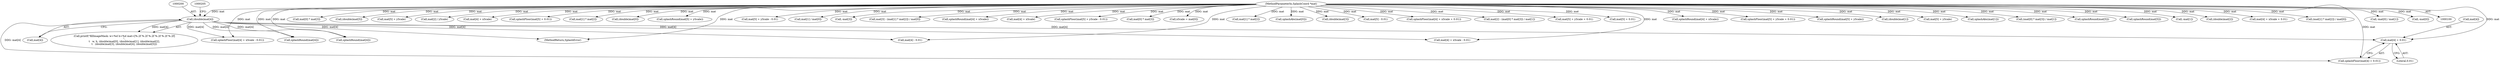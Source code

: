 digraph "0_poppler_9cf2325fb22f812b31858e519411f57747d39bd8_1@array" {
"1000408" [label="(Call,mat[4] + 0.01)"];
"1000199" [label="(Call,(double)mat[4])"];
"1000105" [label="(MethodParameterIn,SplashCoord *mat)"];
"1000346" [label="(Call,splashRound(mat[4]))"];
"1000223" [label="(Call,mat[0] * mat[3])"];
"1000204" [label="(Call,(double)mat[5])"];
"1000449" [label="(Call,mat[5] + yScale)"];
"1000322" [label="(Call,mat[2] / yScale)"];
"1000354" [label="(Call,mat[4] + xScale)"];
"1000502" [label="(Call,splashFloor(mat[5] + 0.01))"];
"1000230" [label="(Call,mat[1] * mat[2])"];
"1000179" [label="(Call,(double)mat[0])"];
"1000467" [label="(Call,splashRound(mat[5] + yScale))"];
"1001280" [label="(MethodReturn,SplashError)"];
"1000511" [label="(Call,mat[5] + yScale - 0.01)"];
"1000329" [label="(Call,mat[1] / mat[0])"];
"1000281" [label="(Call,-mat[3])"];
"1000305" [label="(Call,mat[3] - (mat[1] * mat[2]) / mat[0])"];
"1000372" [label="(Call,splashRound(mat[4] + xScale))"];
"1000373" [label="(Call,mat[4] + xScale)"];
"1000510" [label="(Call,splashFloor(mat[5] + yScale - 0.01))"];
"1000415" [label="(Call,splashFloor(mat[4] + xScale - 0.01))"];
"1000201" [label="(Call,mat[4])"];
"1000105" [label="(MethodParameterIn,SplashCoord *mat)"];
"1000268" [label="(Call,mat[0] * mat[3])"];
"1000298" [label="(Call,xScale = mat[0])"];
"1000365" [label="(Call,splashRound(mat[4]))"];
"1000310" [label="(Call,mat[1] * mat[2])"];
"1000248" [label="(Call,splashAbs(mat[0]))"];
"1000412" [label="(Literal,0.01)"];
"1000194" [label="(Call,(double)mat[3])"];
"1000175" [label="(Call,printf(\"fillImageMask: w=%d h=%d mat=[%.2f %.2f %.2f %.2f %.2f %.2f]\n\",\n\t   w, h, (double)mat[0], (double)mat[1], (double)mat[2],\n\t   (double)mat[3], (double)mat[4], (double)mat[5]))"];
"1000483" [label="(Call,mat[5] - 0.01)"];
"1000395" [label="(Call,splashFloor(mat[4] + xScale + 0.01))"];
"1000263" [label="(Call,mat[2] - (mat[0] * mat[3]) / mat[1])"];
"1000407" [label="(Call,splashFloor(mat[4] + 0.01))"];
"1000199" [label="(Call,(double)mat[4])"];
"1000491" [label="(Call,mat[5] + yScale + 0.01)"];
"1000503" [label="(Call,mat[5] + 0.01)"];
"1000388" [label="(Call,mat[4] - 0.01)"];
"1000353" [label="(Call,splashRound(mat[4] + xScale))"];
"1000490" [label="(Call,splashFloor(mat[5] + yScale + 0.01))"];
"1000448" [label="(Call,splashRound(mat[5] + yScale))"];
"1000184" [label="(Call,(double)mat[1])"];
"1000468" [label="(Call,mat[5] + yScale)"];
"1000244" [label="(Call,splashAbs(mat[1]))"];
"1000267" [label="(Call,(mat[0] * mat[3]) / mat[1])"];
"1000460" [label="(Call,splashRound(mat[5]))"];
"1000408" [label="(Call,mat[4] + 0.01)"];
"1000441" [label="(Call,splashRound(mat[5]))"];
"1000257" [label="(Call,-mat[1])"];
"1000189" [label="(Call,(double)mat[2])"];
"1000396" [label="(Call,mat[4] + xScale + 0.01)"];
"1000409" [label="(Call,mat[4])"];
"1000309" [label="(Call,(mat[1] * mat[2]) / mat[0])"];
"1000416" [label="(Call,mat[4] + xScale - 0.01)"];
"1000288" [label="(Call,-mat[0] / mat[1])"];
"1000289" [label="(Call,-mat[0])"];
"1000408" -> "1000407"  [label="AST: "];
"1000408" -> "1000412"  [label="CFG: "];
"1000409" -> "1000408"  [label="AST: "];
"1000412" -> "1000408"  [label="AST: "];
"1000407" -> "1000408"  [label="CFG: "];
"1000199" -> "1000408"  [label="DDG: mat[4]"];
"1000105" -> "1000408"  [label="DDG: mat"];
"1000199" -> "1000175"  [label="AST: "];
"1000199" -> "1000201"  [label="CFG: "];
"1000200" -> "1000199"  [label="AST: "];
"1000201" -> "1000199"  [label="AST: "];
"1000205" -> "1000199"  [label="CFG: "];
"1000199" -> "1001280"  [label="DDG: mat[4]"];
"1000199" -> "1000175"  [label="DDG: mat[4]"];
"1000105" -> "1000199"  [label="DDG: mat"];
"1000199" -> "1000346"  [label="DDG: mat[4]"];
"1000199" -> "1000365"  [label="DDG: mat[4]"];
"1000199" -> "1000388"  [label="DDG: mat[4]"];
"1000199" -> "1000407"  [label="DDG: mat[4]"];
"1000199" -> "1000415"  [label="DDG: mat[4]"];
"1000199" -> "1000416"  [label="DDG: mat[4]"];
"1000105" -> "1000100"  [label="AST: "];
"1000105" -> "1001280"  [label="DDG: mat"];
"1000105" -> "1000179"  [label="DDG: mat"];
"1000105" -> "1000184"  [label="DDG: mat"];
"1000105" -> "1000189"  [label="DDG: mat"];
"1000105" -> "1000194"  [label="DDG: mat"];
"1000105" -> "1000204"  [label="DDG: mat"];
"1000105" -> "1000223"  [label="DDG: mat"];
"1000105" -> "1000230"  [label="DDG: mat"];
"1000105" -> "1000244"  [label="DDG: mat"];
"1000105" -> "1000248"  [label="DDG: mat"];
"1000105" -> "1000257"  [label="DDG: mat"];
"1000105" -> "1000263"  [label="DDG: mat"];
"1000105" -> "1000268"  [label="DDG: mat"];
"1000105" -> "1000267"  [label="DDG: mat"];
"1000105" -> "1000281"  [label="DDG: mat"];
"1000105" -> "1000289"  [label="DDG: mat"];
"1000105" -> "1000288"  [label="DDG: mat"];
"1000105" -> "1000298"  [label="DDG: mat"];
"1000105" -> "1000305"  [label="DDG: mat"];
"1000105" -> "1000310"  [label="DDG: mat"];
"1000105" -> "1000309"  [label="DDG: mat"];
"1000105" -> "1000322"  [label="DDG: mat"];
"1000105" -> "1000329"  [label="DDG: mat"];
"1000105" -> "1000346"  [label="DDG: mat"];
"1000105" -> "1000353"  [label="DDG: mat"];
"1000105" -> "1000354"  [label="DDG: mat"];
"1000105" -> "1000365"  [label="DDG: mat"];
"1000105" -> "1000372"  [label="DDG: mat"];
"1000105" -> "1000373"  [label="DDG: mat"];
"1000105" -> "1000388"  [label="DDG: mat"];
"1000105" -> "1000395"  [label="DDG: mat"];
"1000105" -> "1000396"  [label="DDG: mat"];
"1000105" -> "1000407"  [label="DDG: mat"];
"1000105" -> "1000415"  [label="DDG: mat"];
"1000105" -> "1000416"  [label="DDG: mat"];
"1000105" -> "1000441"  [label="DDG: mat"];
"1000105" -> "1000448"  [label="DDG: mat"];
"1000105" -> "1000449"  [label="DDG: mat"];
"1000105" -> "1000460"  [label="DDG: mat"];
"1000105" -> "1000467"  [label="DDG: mat"];
"1000105" -> "1000468"  [label="DDG: mat"];
"1000105" -> "1000483"  [label="DDG: mat"];
"1000105" -> "1000490"  [label="DDG: mat"];
"1000105" -> "1000491"  [label="DDG: mat"];
"1000105" -> "1000502"  [label="DDG: mat"];
"1000105" -> "1000503"  [label="DDG: mat"];
"1000105" -> "1000510"  [label="DDG: mat"];
"1000105" -> "1000511"  [label="DDG: mat"];
}
